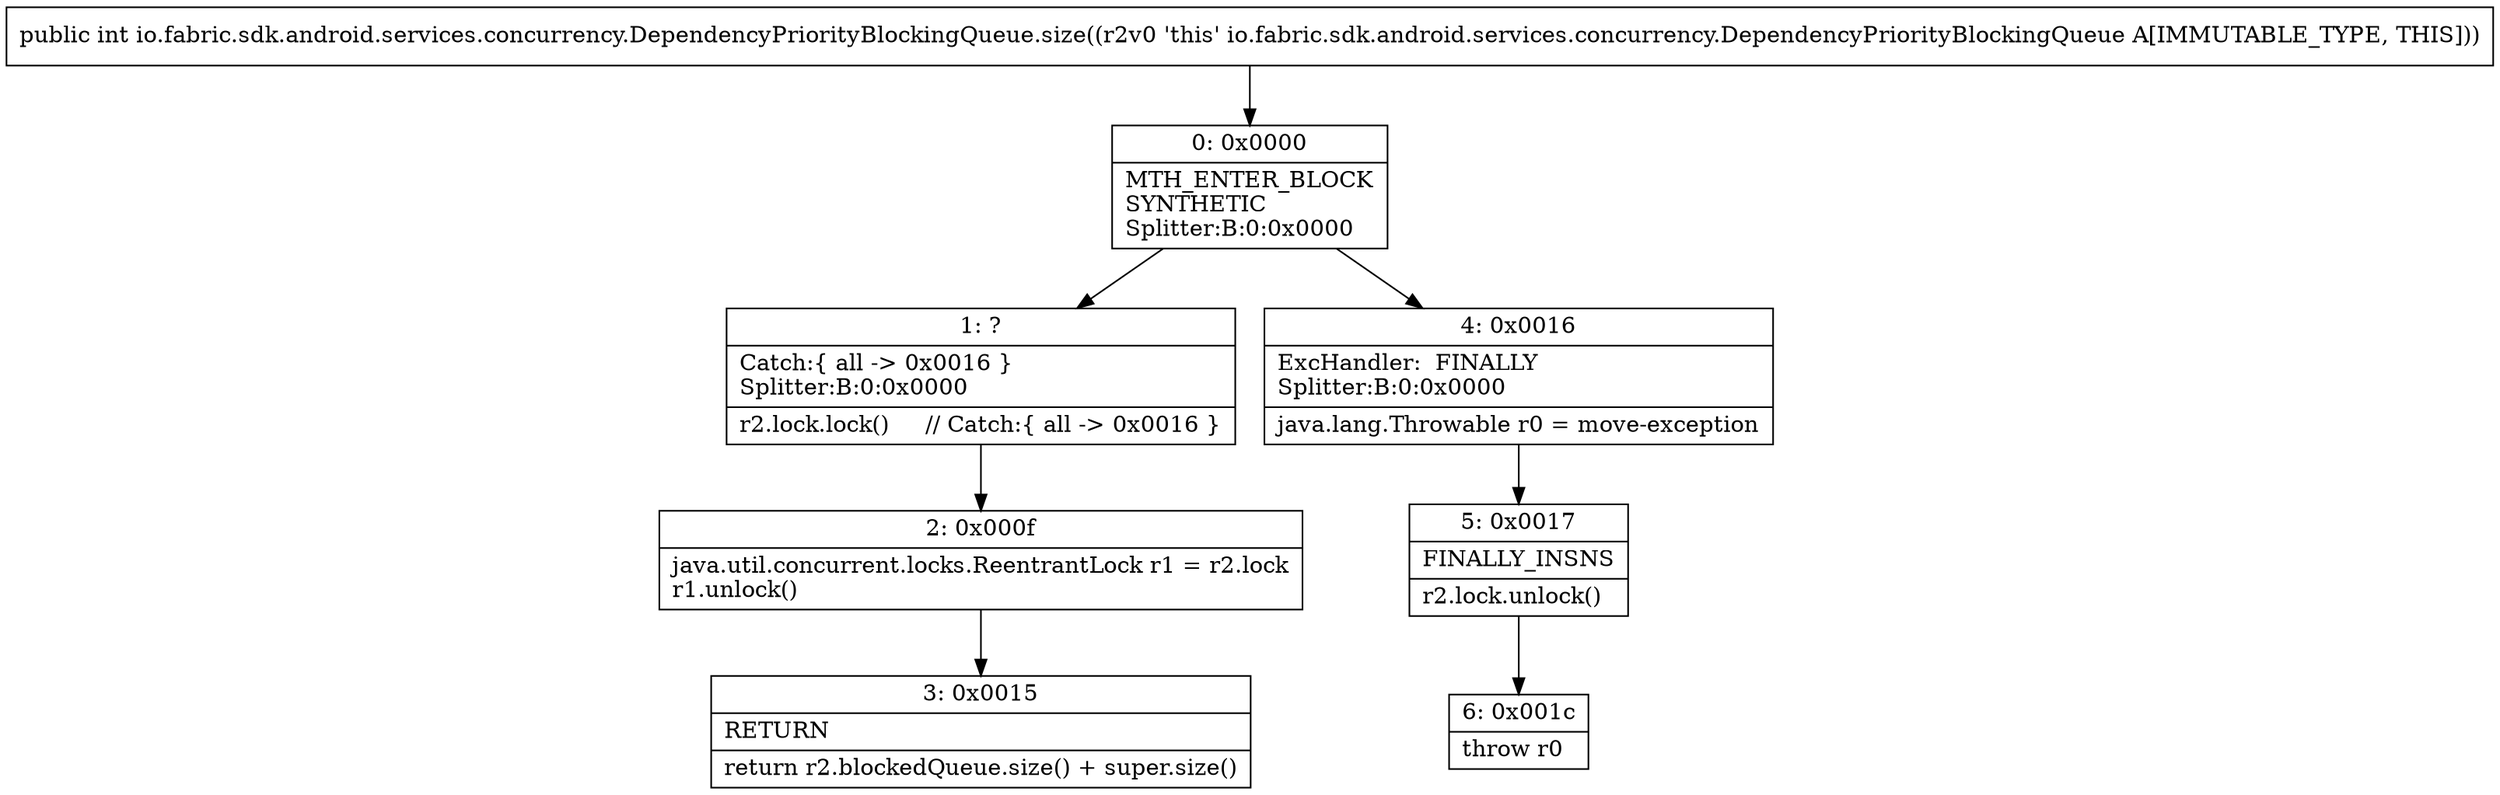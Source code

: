 digraph "CFG forio.fabric.sdk.android.services.concurrency.DependencyPriorityBlockingQueue.size()I" {
Node_0 [shape=record,label="{0\:\ 0x0000|MTH_ENTER_BLOCK\lSYNTHETIC\lSplitter:B:0:0x0000\l}"];
Node_1 [shape=record,label="{1\:\ ?|Catch:\{ all \-\> 0x0016 \}\lSplitter:B:0:0x0000\l|r2.lock.lock()     \/\/ Catch:\{ all \-\> 0x0016 \}\l}"];
Node_2 [shape=record,label="{2\:\ 0x000f|java.util.concurrent.locks.ReentrantLock r1 = r2.lock\lr1.unlock()\l}"];
Node_3 [shape=record,label="{3\:\ 0x0015|RETURN\l|return r2.blockedQueue.size() + super.size()\l}"];
Node_4 [shape=record,label="{4\:\ 0x0016|ExcHandler:  FINALLY\lSplitter:B:0:0x0000\l|java.lang.Throwable r0 = move\-exception\l}"];
Node_5 [shape=record,label="{5\:\ 0x0017|FINALLY_INSNS\l|r2.lock.unlock()\l}"];
Node_6 [shape=record,label="{6\:\ 0x001c|throw r0\l}"];
MethodNode[shape=record,label="{public int io.fabric.sdk.android.services.concurrency.DependencyPriorityBlockingQueue.size((r2v0 'this' io.fabric.sdk.android.services.concurrency.DependencyPriorityBlockingQueue A[IMMUTABLE_TYPE, THIS])) }"];
MethodNode -> Node_0;
Node_0 -> Node_1;
Node_0 -> Node_4;
Node_1 -> Node_2;
Node_2 -> Node_3;
Node_4 -> Node_5;
Node_5 -> Node_6;
}

